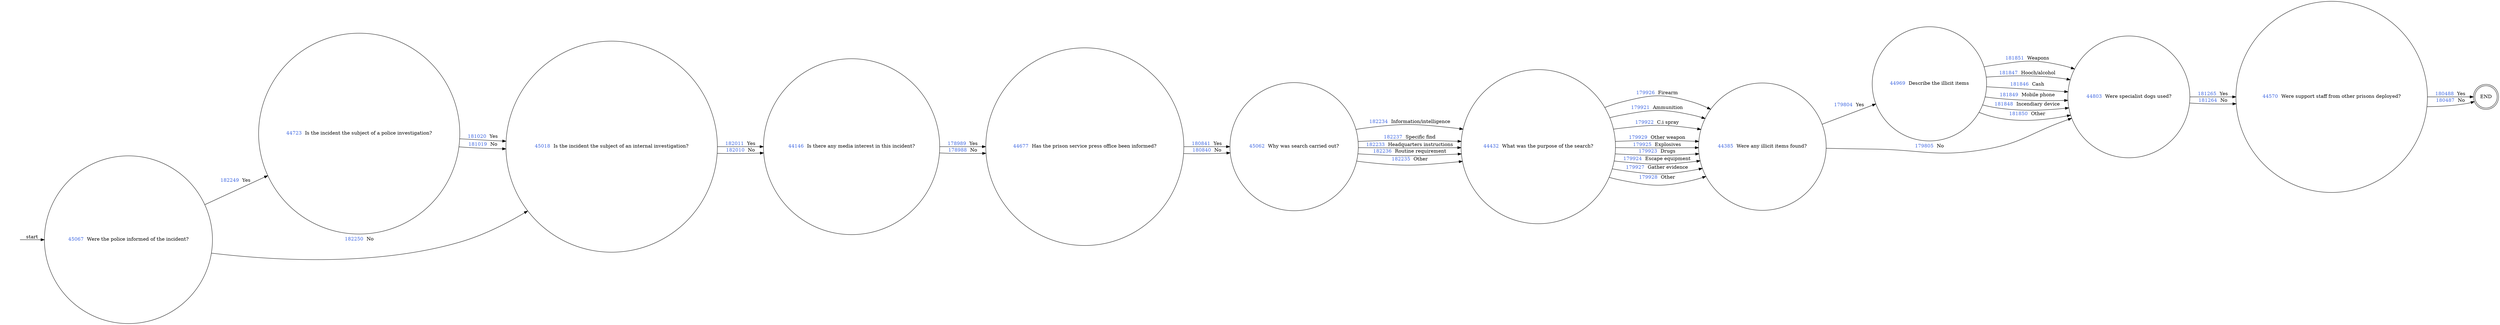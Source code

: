 digraph FULL_CLOSE_DOWN_SEARCH {
  rankdir=LR;
  node [shape = circle];
  START_NODE [label="", shape=none];
  START_NODE -> 45067 [label = "start"];
  END_NODE [label="END", shape="doublecircle"];
  44146 [label = < <FONT COLOR="royalblue">44146 </FONT> Is there any media interest in this incident? >];
  44146 -> 44677 [label = < <FONT COLOR="royalblue">178989 </FONT> Yes >];
  44146 -> 44677 [label = < <FONT COLOR="royalblue">178988 </FONT> No >];
  44385 [label = < <FONT COLOR="royalblue">44385 </FONT> Were any illicit items found? >];
  44385 -> 44969 [label = < <FONT COLOR="royalblue">179804 </FONT> Yes >];
  44385 -> 44803 [label = < <FONT COLOR="royalblue">179805 </FONT> No >];
  44432 [label = < <FONT COLOR="royalblue">44432 </FONT> What was the purpose of the search? >];
  44432 -> 44385 [label = < <FONT COLOR="royalblue">179926 </FONT> Firearm >];
  44432 -> 44385 [label = < <FONT COLOR="royalblue">179921 </FONT> Ammunition >];
  44432 -> 44385 [label = < <FONT COLOR="royalblue">179922 </FONT> C.i spray >];
  44432 -> 44385 [label = < <FONT COLOR="royalblue">179929 </FONT> Other weapon >];
  44432 -> 44385 [label = < <FONT COLOR="royalblue">179925 </FONT> Explosives >];
  44432 -> 44385 [label = < <FONT COLOR="royalblue">179923 </FONT> Drugs >];
  44432 -> 44385 [label = < <FONT COLOR="royalblue">179924 </FONT> Escape equipment >];
  44432 -> 44385 [label = < <FONT COLOR="royalblue">179927 </FONT> Gather evidence >];
  44432 -> 44385 [label = < <FONT COLOR="royalblue">179928 </FONT> Other >];
  44570 [label = < <FONT COLOR="royalblue">44570 </FONT> Were support staff from other prisons deployed? >];
  44570 -> END_NODE [label = < <FONT COLOR="royalblue">180488 </FONT> Yes >];
  44570 -> END_NODE [label = < <FONT COLOR="royalblue">180487 </FONT> No >];
  44677 [label = < <FONT COLOR="royalblue">44677 </FONT> Has the prison service press office been informed? >];
  44677 -> 45062 [label = < <FONT COLOR="royalblue">180841 </FONT> Yes >];
  44677 -> 45062 [label = < <FONT COLOR="royalblue">180840 </FONT> No >];
  44723 [label = < <FONT COLOR="royalblue">44723 </FONT> Is the incident the subject of a police investigation? >];
  44723 -> 45018 [label = < <FONT COLOR="royalblue">181020 </FONT> Yes >];
  44723 -> 45018 [label = < <FONT COLOR="royalblue">181019 </FONT> No >];
  44803 [label = < <FONT COLOR="royalblue">44803 </FONT> Were specialist dogs used? >];
  44803 -> 44570 [label = < <FONT COLOR="royalblue">181265 </FONT> Yes >];
  44803 -> 44570 [label = < <FONT COLOR="royalblue">181264 </FONT> No >];
  44969 [label = < <FONT COLOR="royalblue">44969 </FONT> Describe the illicit items >];
  44969 -> 44803 [label = < <FONT COLOR="royalblue">181851 </FONT> Weapons >];
  44969 -> 44803 [label = < <FONT COLOR="royalblue">181847 </FONT> Hooch/alcohol >];
  44969 -> 44803 [label = < <FONT COLOR="royalblue">181846 </FONT> Cash >];
  44969 -> 44803 [label = < <FONT COLOR="royalblue">181849 </FONT> Mobile phone >];
  44969 -> 44803 [label = < <FONT COLOR="royalblue">181848 </FONT> Incendiary device >];
  44969 -> 44803 [label = < <FONT COLOR="royalblue">181850 </FONT> Other >];
  45018 [label = < <FONT COLOR="royalblue">45018 </FONT> Is the incident the subject of an internal investigation? >];
  45018 -> 44146 [label = < <FONT COLOR="royalblue">182011 </FONT> Yes >];
  45018 -> 44146 [label = < <FONT COLOR="royalblue">182010 </FONT> No >];
  45062 [label = < <FONT COLOR="royalblue">45062 </FONT> Why was search carried out? >];
  45062 -> 44432 [label = < <FONT COLOR="royalblue">182234 </FONT> Information/intelligence >];
  45062 -> 44432 [label = < <FONT COLOR="royalblue">182237 </FONT> Specific find >];
  45062 -> 44432 [label = < <FONT COLOR="royalblue">182233 </FONT> Headquarters instructions >];
  45062 -> 44432 [label = < <FONT COLOR="royalblue">182236 </FONT> Routine requirement >];
  45062 -> 44432 [label = < <FONT COLOR="royalblue">182235 </FONT> Other >];
  45067 [label = < <FONT COLOR="royalblue">45067 </FONT> Were the police informed of the incident? >];
  45067 -> 44723 [label = < <FONT COLOR="royalblue">182249 </FONT> Yes >];
  45067 -> 45018 [label = < <FONT COLOR="royalblue">182250 </FONT> No >];
}
